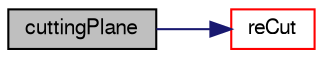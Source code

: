 digraph "cuttingPlane"
{
  bgcolor="transparent";
  edge [fontname="FreeSans",fontsize="10",labelfontname="FreeSans",labelfontsize="10"];
  node [fontname="FreeSans",fontsize="10",shape=record];
  rankdir="LR";
  Node2 [label="cuttingPlane",height=0.2,width=0.4,color="black", fillcolor="grey75", style="filled", fontcolor="black"];
  Node2 -> Node3 [color="midnightblue",fontsize="10",style="solid",fontname="FreeSans"];
  Node3 [label="reCut",height=0.2,width=0.4,color="red",URL="$a29234.html#afc5a74b0ae963b8d5e674c5e8085a158",tooltip="recut mesh with existing planeDesc, restricted to a list of cells "];
}
